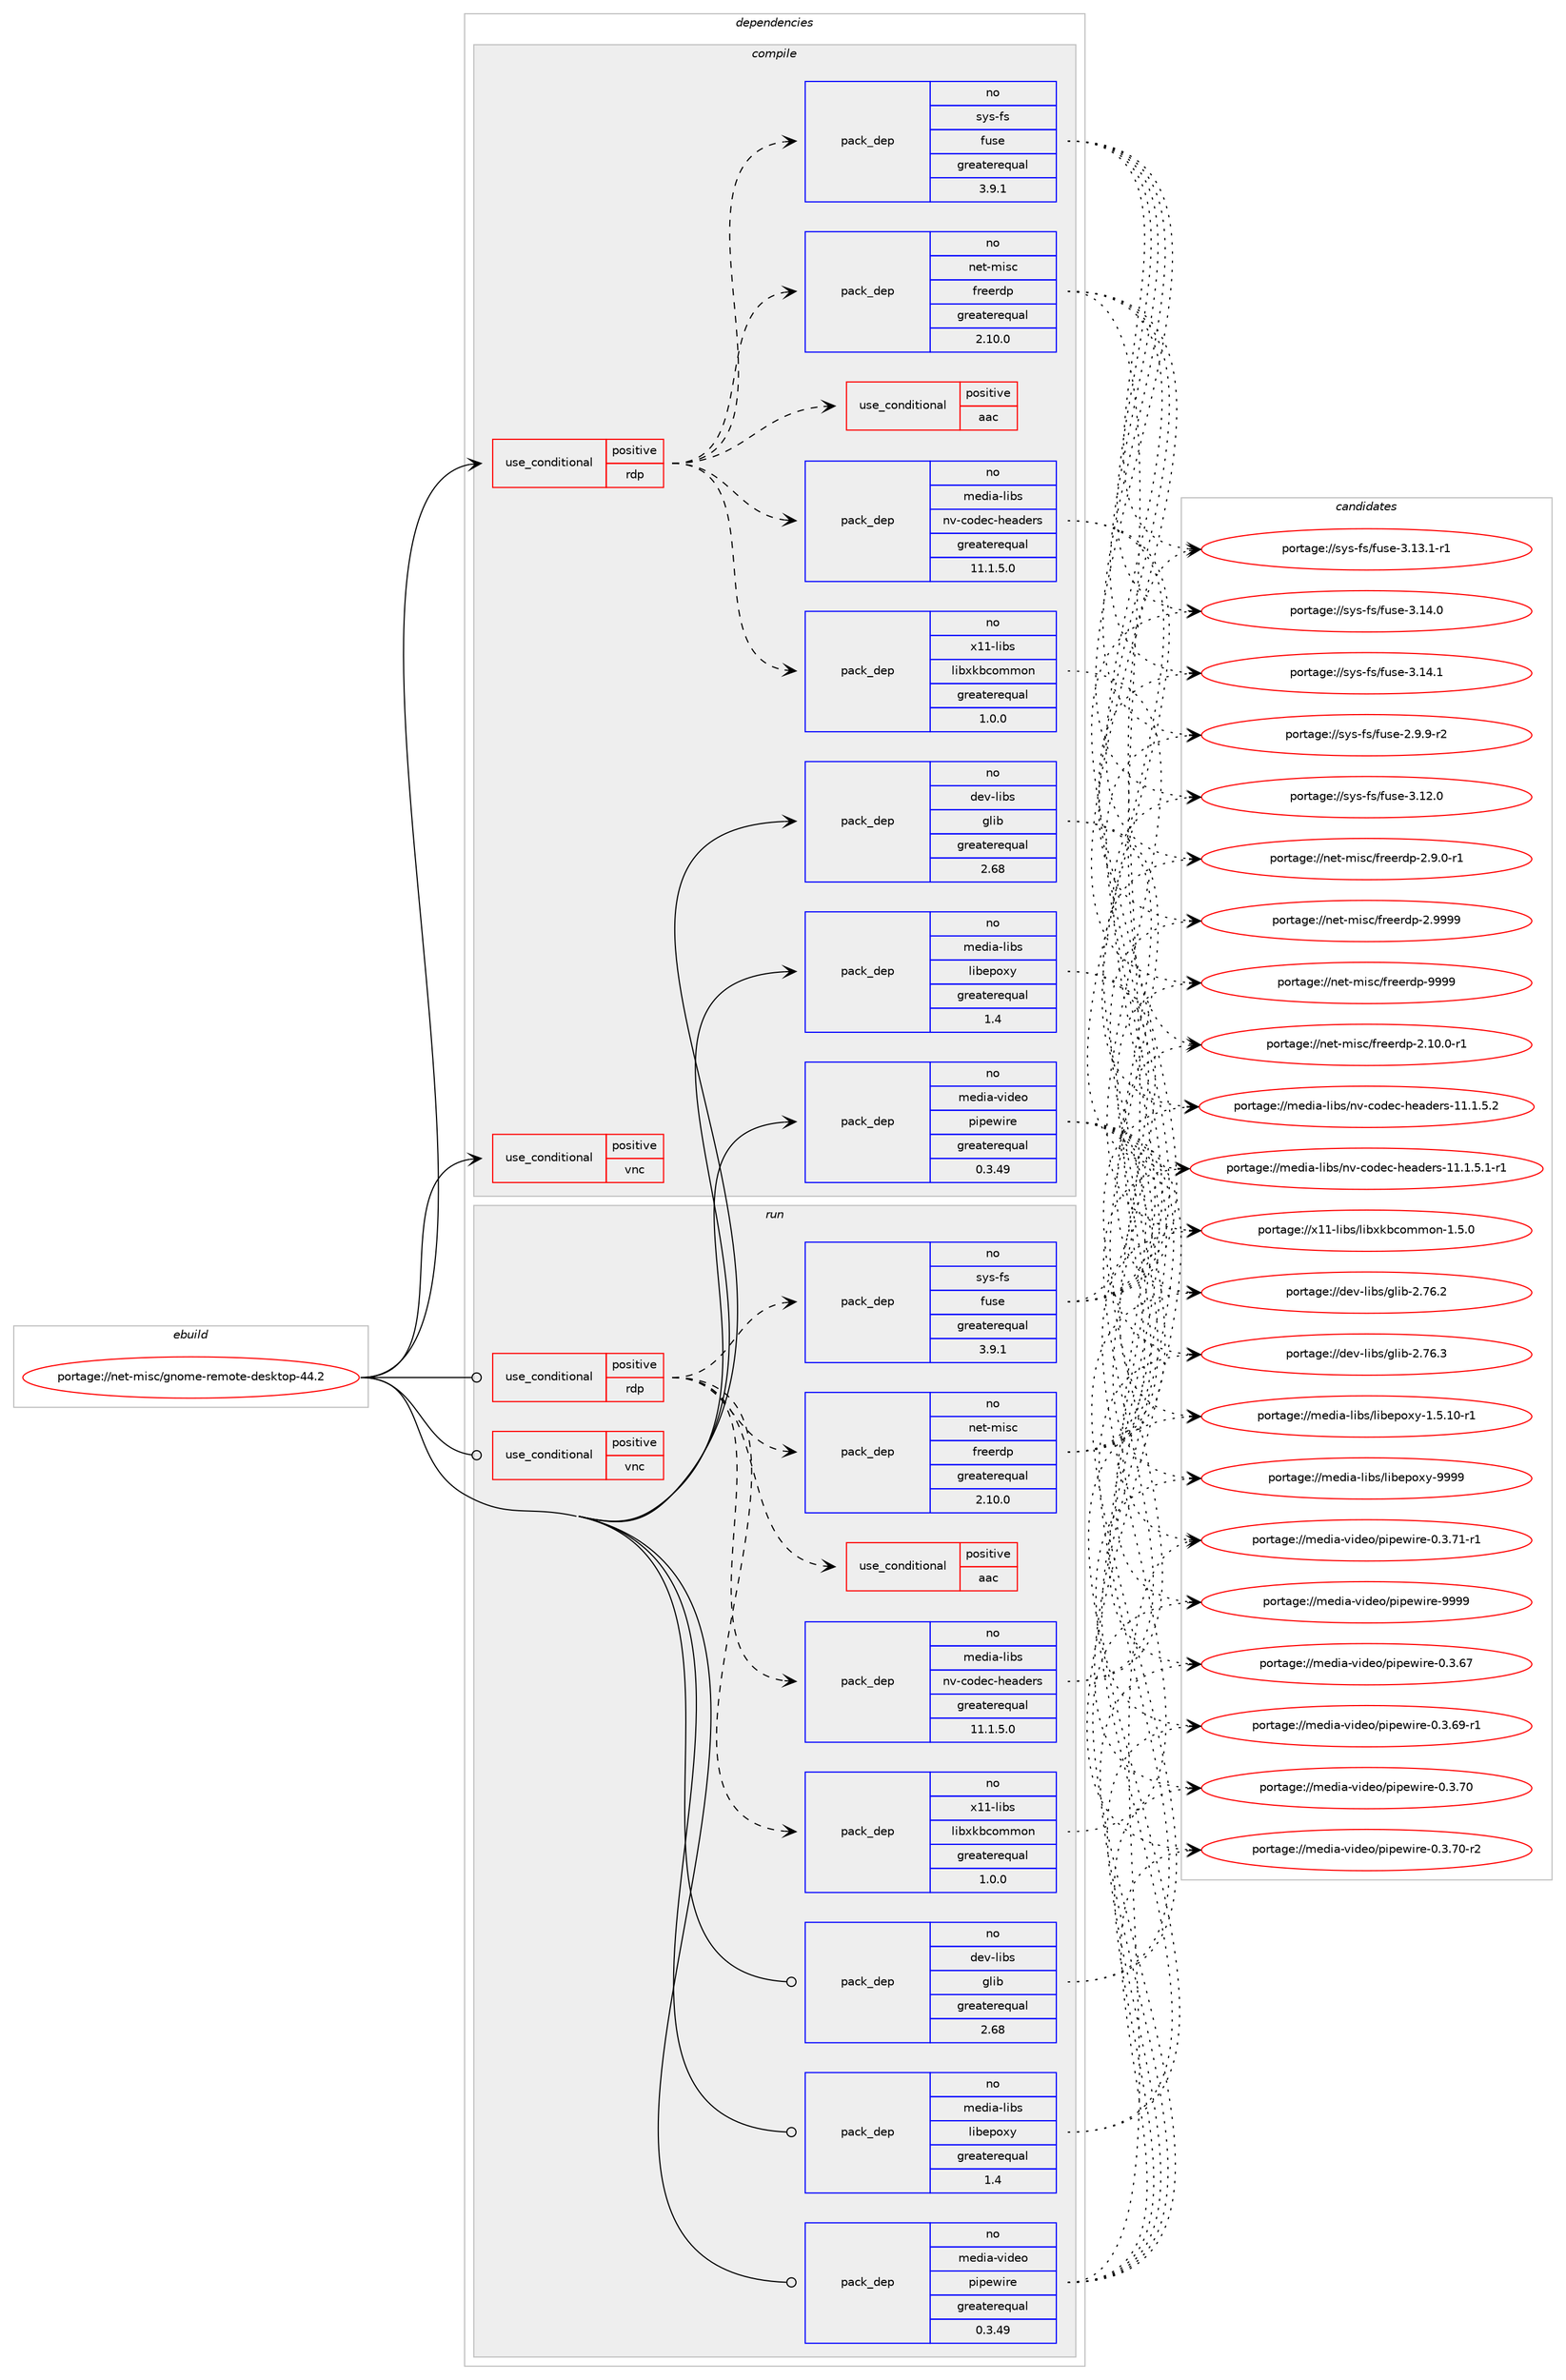 digraph prolog {

# *************
# Graph options
# *************

newrank=true;
concentrate=true;
compound=true;
graph [rankdir=LR,fontname=Helvetica,fontsize=10,ranksep=1.5];#, ranksep=2.5, nodesep=0.2];
edge  [arrowhead=vee];
node  [fontname=Helvetica,fontsize=10];

# **********
# The ebuild
# **********

subgraph cluster_leftcol {
color=gray;
label=<<i>ebuild</i>>;
id [label="portage://net-misc/gnome-remote-desktop-44.2", color=red, width=4, href="../net-misc/gnome-remote-desktop-44.2.svg"];
}

# ****************
# The dependencies
# ****************

subgraph cluster_midcol {
color=gray;
label=<<i>dependencies</i>>;
subgraph cluster_compile {
fillcolor="#eeeeee";
style=filled;
label=<<i>compile</i>>;
subgraph cond679 {
dependency990 [label=<<TABLE BORDER="0" CELLBORDER="1" CELLSPACING="0" CELLPADDING="4"><TR><TD ROWSPAN="3" CELLPADDING="10">use_conditional</TD></TR><TR><TD>positive</TD></TR><TR><TD>rdp</TD></TR></TABLE>>, shape=none, color=red];
subgraph pack305 {
dependency991 [label=<<TABLE BORDER="0" CELLBORDER="1" CELLSPACING="0" CELLPADDING="4" WIDTH="220"><TR><TD ROWSPAN="6" CELLPADDING="30">pack_dep</TD></TR><TR><TD WIDTH="110">no</TD></TR><TR><TD>media-libs</TD></TR><TR><TD>nv-codec-headers</TD></TR><TR><TD>greaterequal</TD></TR><TR><TD>11.1.5.0</TD></TR></TABLE>>, shape=none, color=blue];
}
dependency990:e -> dependency991:w [weight=20,style="dashed",arrowhead="vee"];
subgraph pack306 {
dependency992 [label=<<TABLE BORDER="0" CELLBORDER="1" CELLSPACING="0" CELLPADDING="4" WIDTH="220"><TR><TD ROWSPAN="6" CELLPADDING="30">pack_dep</TD></TR><TR><TD WIDTH="110">no</TD></TR><TR><TD>net-misc</TD></TR><TR><TD>freerdp</TD></TR><TR><TD>greaterequal</TD></TR><TR><TD>2.10.0</TD></TR></TABLE>>, shape=none, color=blue];
}
dependency990:e -> dependency992:w [weight=20,style="dashed",arrowhead="vee"];
subgraph pack307 {
dependency993 [label=<<TABLE BORDER="0" CELLBORDER="1" CELLSPACING="0" CELLPADDING="4" WIDTH="220"><TR><TD ROWSPAN="6" CELLPADDING="30">pack_dep</TD></TR><TR><TD WIDTH="110">no</TD></TR><TR><TD>sys-fs</TD></TR><TR><TD>fuse</TD></TR><TR><TD>greaterequal</TD></TR><TR><TD>3.9.1</TD></TR></TABLE>>, shape=none, color=blue];
}
dependency990:e -> dependency993:w [weight=20,style="dashed",arrowhead="vee"];
subgraph pack308 {
dependency994 [label=<<TABLE BORDER="0" CELLBORDER="1" CELLSPACING="0" CELLPADDING="4" WIDTH="220"><TR><TD ROWSPAN="6" CELLPADDING="30">pack_dep</TD></TR><TR><TD WIDTH="110">no</TD></TR><TR><TD>x11-libs</TD></TR><TR><TD>libxkbcommon</TD></TR><TR><TD>greaterequal</TD></TR><TR><TD>1.0.0</TD></TR></TABLE>>, shape=none, color=blue];
}
dependency990:e -> dependency994:w [weight=20,style="dashed",arrowhead="vee"];
subgraph cond680 {
dependency995 [label=<<TABLE BORDER="0" CELLBORDER="1" CELLSPACING="0" CELLPADDING="4"><TR><TD ROWSPAN="3" CELLPADDING="10">use_conditional</TD></TR><TR><TD>positive</TD></TR><TR><TD>aac</TD></TR></TABLE>>, shape=none, color=red];
# *** BEGIN UNKNOWN DEPENDENCY TYPE (TODO) ***
# dependency995 -> package_dependency(portage://net-misc/gnome-remote-desktop-44.2,install,no,media-libs,fdk-aac,none,[,,],any_same_slot,[])
# *** END UNKNOWN DEPENDENCY TYPE (TODO) ***

}
dependency990:e -> dependency995:w [weight=20,style="dashed",arrowhead="vee"];
}
id:e -> dependency990:w [weight=20,style="solid",arrowhead="vee"];
subgraph cond681 {
dependency996 [label=<<TABLE BORDER="0" CELLBORDER="1" CELLSPACING="0" CELLPADDING="4"><TR><TD ROWSPAN="3" CELLPADDING="10">use_conditional</TD></TR><TR><TD>positive</TD></TR><TR><TD>vnc</TD></TR></TABLE>>, shape=none, color=red];
# *** BEGIN UNKNOWN DEPENDENCY TYPE (TODO) ***
# dependency996 -> package_dependency(portage://net-misc/gnome-remote-desktop-44.2,install,no,net-libs,libvncserver,none,[,,],[],[])
# *** END UNKNOWN DEPENDENCY TYPE (TODO) ***

}
id:e -> dependency996:w [weight=20,style="solid",arrowhead="vee"];
# *** BEGIN UNKNOWN DEPENDENCY TYPE (TODO) ***
# id -> package_dependency(portage://net-misc/gnome-remote-desktop-44.2,install,no,app-crypt,libsecret,none,[,,],[],[])
# *** END UNKNOWN DEPENDENCY TYPE (TODO) ***

# *** BEGIN UNKNOWN DEPENDENCY TYPE (TODO) ***
# id -> package_dependency(portage://net-misc/gnome-remote-desktop-44.2,install,no,app-crypt,tpm2-tss,none,[,,],any_same_slot,[])
# *** END UNKNOWN DEPENDENCY TYPE (TODO) ***

subgraph pack309 {
dependency997 [label=<<TABLE BORDER="0" CELLBORDER="1" CELLSPACING="0" CELLPADDING="4" WIDTH="220"><TR><TD ROWSPAN="6" CELLPADDING="30">pack_dep</TD></TR><TR><TD WIDTH="110">no</TD></TR><TR><TD>dev-libs</TD></TR><TR><TD>glib</TD></TR><TR><TD>greaterequal</TD></TR><TR><TD>2.68</TD></TR></TABLE>>, shape=none, color=blue];
}
id:e -> dependency997:w [weight=20,style="solid",arrowhead="vee"];
subgraph pack310 {
dependency998 [label=<<TABLE BORDER="0" CELLBORDER="1" CELLSPACING="0" CELLPADDING="4" WIDTH="220"><TR><TD ROWSPAN="6" CELLPADDING="30">pack_dep</TD></TR><TR><TD WIDTH="110">no</TD></TR><TR><TD>media-libs</TD></TR><TR><TD>libepoxy</TD></TR><TR><TD>greaterequal</TD></TR><TR><TD>1.4</TD></TR></TABLE>>, shape=none, color=blue];
}
id:e -> dependency998:w [weight=20,style="solid",arrowhead="vee"];
subgraph pack311 {
dependency999 [label=<<TABLE BORDER="0" CELLBORDER="1" CELLSPACING="0" CELLPADDING="4" WIDTH="220"><TR><TD ROWSPAN="6" CELLPADDING="30">pack_dep</TD></TR><TR><TD WIDTH="110">no</TD></TR><TR><TD>media-video</TD></TR><TR><TD>pipewire</TD></TR><TR><TD>greaterequal</TD></TR><TR><TD>0.3.49</TD></TR></TABLE>>, shape=none, color=blue];
}
id:e -> dependency999:w [weight=20,style="solid",arrowhead="vee"];
# *** BEGIN UNKNOWN DEPENDENCY TYPE (TODO) ***
# id -> package_dependency(portage://net-misc/gnome-remote-desktop-44.2,install,no,x11-libs,cairo,none,[,,],[],[])
# *** END UNKNOWN DEPENDENCY TYPE (TODO) ***

# *** BEGIN UNKNOWN DEPENDENCY TYPE (TODO) ***
# id -> package_dependency(portage://net-misc/gnome-remote-desktop-44.2,install,no,x11-libs,libdrm,none,[,,],[],[])
# *** END UNKNOWN DEPENDENCY TYPE (TODO) ***

# *** BEGIN UNKNOWN DEPENDENCY TYPE (TODO) ***
# id -> package_dependency(portage://net-misc/gnome-remote-desktop-44.2,install,no,x11-libs,libnotify,none,[,,],[],[])
# *** END UNKNOWN DEPENDENCY TYPE (TODO) ***

}
subgraph cluster_compileandrun {
fillcolor="#eeeeee";
style=filled;
label=<<i>compile and run</i>>;
}
subgraph cluster_run {
fillcolor="#eeeeee";
style=filled;
label=<<i>run</i>>;
subgraph cond682 {
dependency1000 [label=<<TABLE BORDER="0" CELLBORDER="1" CELLSPACING="0" CELLPADDING="4"><TR><TD ROWSPAN="3" CELLPADDING="10">use_conditional</TD></TR><TR><TD>positive</TD></TR><TR><TD>rdp</TD></TR></TABLE>>, shape=none, color=red];
subgraph pack312 {
dependency1001 [label=<<TABLE BORDER="0" CELLBORDER="1" CELLSPACING="0" CELLPADDING="4" WIDTH="220"><TR><TD ROWSPAN="6" CELLPADDING="30">pack_dep</TD></TR><TR><TD WIDTH="110">no</TD></TR><TR><TD>media-libs</TD></TR><TR><TD>nv-codec-headers</TD></TR><TR><TD>greaterequal</TD></TR><TR><TD>11.1.5.0</TD></TR></TABLE>>, shape=none, color=blue];
}
dependency1000:e -> dependency1001:w [weight=20,style="dashed",arrowhead="vee"];
subgraph pack313 {
dependency1002 [label=<<TABLE BORDER="0" CELLBORDER="1" CELLSPACING="0" CELLPADDING="4" WIDTH="220"><TR><TD ROWSPAN="6" CELLPADDING="30">pack_dep</TD></TR><TR><TD WIDTH="110">no</TD></TR><TR><TD>net-misc</TD></TR><TR><TD>freerdp</TD></TR><TR><TD>greaterequal</TD></TR><TR><TD>2.10.0</TD></TR></TABLE>>, shape=none, color=blue];
}
dependency1000:e -> dependency1002:w [weight=20,style="dashed",arrowhead="vee"];
subgraph pack314 {
dependency1003 [label=<<TABLE BORDER="0" CELLBORDER="1" CELLSPACING="0" CELLPADDING="4" WIDTH="220"><TR><TD ROWSPAN="6" CELLPADDING="30">pack_dep</TD></TR><TR><TD WIDTH="110">no</TD></TR><TR><TD>sys-fs</TD></TR><TR><TD>fuse</TD></TR><TR><TD>greaterequal</TD></TR><TR><TD>3.9.1</TD></TR></TABLE>>, shape=none, color=blue];
}
dependency1000:e -> dependency1003:w [weight=20,style="dashed",arrowhead="vee"];
subgraph pack315 {
dependency1004 [label=<<TABLE BORDER="0" CELLBORDER="1" CELLSPACING="0" CELLPADDING="4" WIDTH="220"><TR><TD ROWSPAN="6" CELLPADDING="30">pack_dep</TD></TR><TR><TD WIDTH="110">no</TD></TR><TR><TD>x11-libs</TD></TR><TR><TD>libxkbcommon</TD></TR><TR><TD>greaterequal</TD></TR><TR><TD>1.0.0</TD></TR></TABLE>>, shape=none, color=blue];
}
dependency1000:e -> dependency1004:w [weight=20,style="dashed",arrowhead="vee"];
subgraph cond683 {
dependency1005 [label=<<TABLE BORDER="0" CELLBORDER="1" CELLSPACING="0" CELLPADDING="4"><TR><TD ROWSPAN="3" CELLPADDING="10">use_conditional</TD></TR><TR><TD>positive</TD></TR><TR><TD>aac</TD></TR></TABLE>>, shape=none, color=red];
# *** BEGIN UNKNOWN DEPENDENCY TYPE (TODO) ***
# dependency1005 -> package_dependency(portage://net-misc/gnome-remote-desktop-44.2,run,no,media-libs,fdk-aac,none,[,,],any_same_slot,[])
# *** END UNKNOWN DEPENDENCY TYPE (TODO) ***

}
dependency1000:e -> dependency1005:w [weight=20,style="dashed",arrowhead="vee"];
}
id:e -> dependency1000:w [weight=20,style="solid",arrowhead="odot"];
subgraph cond684 {
dependency1006 [label=<<TABLE BORDER="0" CELLBORDER="1" CELLSPACING="0" CELLPADDING="4"><TR><TD ROWSPAN="3" CELLPADDING="10">use_conditional</TD></TR><TR><TD>positive</TD></TR><TR><TD>vnc</TD></TR></TABLE>>, shape=none, color=red];
# *** BEGIN UNKNOWN DEPENDENCY TYPE (TODO) ***
# dependency1006 -> package_dependency(portage://net-misc/gnome-remote-desktop-44.2,run,no,net-libs,libvncserver,none,[,,],[],[])
# *** END UNKNOWN DEPENDENCY TYPE (TODO) ***

}
id:e -> dependency1006:w [weight=20,style="solid",arrowhead="odot"];
# *** BEGIN UNKNOWN DEPENDENCY TYPE (TODO) ***
# id -> package_dependency(portage://net-misc/gnome-remote-desktop-44.2,run,no,app-crypt,libsecret,none,[,,],[],[])
# *** END UNKNOWN DEPENDENCY TYPE (TODO) ***

# *** BEGIN UNKNOWN DEPENDENCY TYPE (TODO) ***
# id -> package_dependency(portage://net-misc/gnome-remote-desktop-44.2,run,no,app-crypt,tpm2-tss,none,[,,],any_same_slot,[])
# *** END UNKNOWN DEPENDENCY TYPE (TODO) ***

subgraph pack316 {
dependency1007 [label=<<TABLE BORDER="0" CELLBORDER="1" CELLSPACING="0" CELLPADDING="4" WIDTH="220"><TR><TD ROWSPAN="6" CELLPADDING="30">pack_dep</TD></TR><TR><TD WIDTH="110">no</TD></TR><TR><TD>dev-libs</TD></TR><TR><TD>glib</TD></TR><TR><TD>greaterequal</TD></TR><TR><TD>2.68</TD></TR></TABLE>>, shape=none, color=blue];
}
id:e -> dependency1007:w [weight=20,style="solid",arrowhead="odot"];
subgraph pack317 {
dependency1008 [label=<<TABLE BORDER="0" CELLBORDER="1" CELLSPACING="0" CELLPADDING="4" WIDTH="220"><TR><TD ROWSPAN="6" CELLPADDING="30">pack_dep</TD></TR><TR><TD WIDTH="110">no</TD></TR><TR><TD>media-libs</TD></TR><TR><TD>libepoxy</TD></TR><TR><TD>greaterequal</TD></TR><TR><TD>1.4</TD></TR></TABLE>>, shape=none, color=blue];
}
id:e -> dependency1008:w [weight=20,style="solid",arrowhead="odot"];
subgraph pack318 {
dependency1009 [label=<<TABLE BORDER="0" CELLBORDER="1" CELLSPACING="0" CELLPADDING="4" WIDTH="220"><TR><TD ROWSPAN="6" CELLPADDING="30">pack_dep</TD></TR><TR><TD WIDTH="110">no</TD></TR><TR><TD>media-video</TD></TR><TR><TD>pipewire</TD></TR><TR><TD>greaterequal</TD></TR><TR><TD>0.3.49</TD></TR></TABLE>>, shape=none, color=blue];
}
id:e -> dependency1009:w [weight=20,style="solid",arrowhead="odot"];
# *** BEGIN UNKNOWN DEPENDENCY TYPE (TODO) ***
# id -> package_dependency(portage://net-misc/gnome-remote-desktop-44.2,run,no,x11-libs,cairo,none,[,,],[],[])
# *** END UNKNOWN DEPENDENCY TYPE (TODO) ***

# *** BEGIN UNKNOWN DEPENDENCY TYPE (TODO) ***
# id -> package_dependency(portage://net-misc/gnome-remote-desktop-44.2,run,no,x11-libs,libdrm,none,[,,],[],[])
# *** END UNKNOWN DEPENDENCY TYPE (TODO) ***

# *** BEGIN UNKNOWN DEPENDENCY TYPE (TODO) ***
# id -> package_dependency(portage://net-misc/gnome-remote-desktop-44.2,run,no,x11-libs,libnotify,none,[,,],[],[])
# *** END UNKNOWN DEPENDENCY TYPE (TODO) ***

# *** BEGIN UNKNOWN DEPENDENCY TYPE (TODO) ***
# id -> package_dependency(portage://net-misc/gnome-remote-desktop-44.2,run,no,x11-wm,mutter,none,[,,],[],[use(enable(screencast),none)])
# *** END UNKNOWN DEPENDENCY TYPE (TODO) ***

}
}

# **************
# The candidates
# **************

subgraph cluster_choices {
rank=same;
color=gray;
label=<<i>candidates</i>>;

subgraph choice305 {
color=black;
nodesep=1;
choice1091011001059745108105981154711011845991111001019945104101971001011141154549494649465346494511449 [label="portage://media-libs/nv-codec-headers-11.1.5.1-r1", color=red, width=4,href="../media-libs/nv-codec-headers-11.1.5.1-r1.svg"];
choice109101100105974510810598115471101184599111100101994510410197100101114115454949464946534650 [label="portage://media-libs/nv-codec-headers-11.1.5.2", color=red, width=4,href="../media-libs/nv-codec-headers-11.1.5.2.svg"];
dependency991:e -> choice1091011001059745108105981154711011845991111001019945104101971001011141154549494649465346494511449:w [style=dotted,weight="100"];
dependency991:e -> choice109101100105974510810598115471101184599111100101994510410197100101114115454949464946534650:w [style=dotted,weight="100"];
}
subgraph choice306 {
color=black;
nodesep=1;
choice110101116451091051159947102114101101114100112455046494846484511449 [label="portage://net-misc/freerdp-2.10.0-r1", color=red, width=4,href="../net-misc/freerdp-2.10.0-r1.svg"];
choice1101011164510910511599471021141011011141001124550465746484511449 [label="portage://net-misc/freerdp-2.9.0-r1", color=red, width=4,href="../net-misc/freerdp-2.9.0-r1.svg"];
choice11010111645109105115994710211410110111410011245504657575757 [label="portage://net-misc/freerdp-2.9999", color=red, width=4,href="../net-misc/freerdp-2.9999.svg"];
choice1101011164510910511599471021141011011141001124557575757 [label="portage://net-misc/freerdp-9999", color=red, width=4,href="../net-misc/freerdp-9999.svg"];
dependency992:e -> choice110101116451091051159947102114101101114100112455046494846484511449:w [style=dotted,weight="100"];
dependency992:e -> choice1101011164510910511599471021141011011141001124550465746484511449:w [style=dotted,weight="100"];
dependency992:e -> choice11010111645109105115994710211410110111410011245504657575757:w [style=dotted,weight="100"];
dependency992:e -> choice1101011164510910511599471021141011011141001124557575757:w [style=dotted,weight="100"];
}
subgraph choice307 {
color=black;
nodesep=1;
choice11512111545102115471021171151014550465746574511450 [label="portage://sys-fs/fuse-2.9.9-r2", color=red, width=4,href="../sys-fs/fuse-2.9.9-r2.svg"];
choice115121115451021154710211711510145514649504648 [label="portage://sys-fs/fuse-3.12.0", color=red, width=4,href="../sys-fs/fuse-3.12.0.svg"];
choice1151211154510211547102117115101455146495146494511449 [label="portage://sys-fs/fuse-3.13.1-r1", color=red, width=4,href="../sys-fs/fuse-3.13.1-r1.svg"];
choice115121115451021154710211711510145514649524648 [label="portage://sys-fs/fuse-3.14.0", color=red, width=4,href="../sys-fs/fuse-3.14.0.svg"];
choice115121115451021154710211711510145514649524649 [label="portage://sys-fs/fuse-3.14.1", color=red, width=4,href="../sys-fs/fuse-3.14.1.svg"];
dependency993:e -> choice11512111545102115471021171151014550465746574511450:w [style=dotted,weight="100"];
dependency993:e -> choice115121115451021154710211711510145514649504648:w [style=dotted,weight="100"];
dependency993:e -> choice1151211154510211547102117115101455146495146494511449:w [style=dotted,weight="100"];
dependency993:e -> choice115121115451021154710211711510145514649524648:w [style=dotted,weight="100"];
dependency993:e -> choice115121115451021154710211711510145514649524649:w [style=dotted,weight="100"];
}
subgraph choice308 {
color=black;
nodesep=1;
choice1204949451081059811547108105981201079899111109109111110454946534648 [label="portage://x11-libs/libxkbcommon-1.5.0", color=red, width=4,href="../x11-libs/libxkbcommon-1.5.0.svg"];
dependency994:e -> choice1204949451081059811547108105981201079899111109109111110454946534648:w [style=dotted,weight="100"];
}
subgraph choice309 {
color=black;
nodesep=1;
choice1001011184510810598115471031081059845504655544650 [label="portage://dev-libs/glib-2.76.2", color=red, width=4,href="../dev-libs/glib-2.76.2.svg"];
choice1001011184510810598115471031081059845504655544651 [label="portage://dev-libs/glib-2.76.3", color=red, width=4,href="../dev-libs/glib-2.76.3.svg"];
dependency997:e -> choice1001011184510810598115471031081059845504655544650:w [style=dotted,weight="100"];
dependency997:e -> choice1001011184510810598115471031081059845504655544651:w [style=dotted,weight="100"];
}
subgraph choice310 {
color=black;
nodesep=1;
choice1091011001059745108105981154710810598101112111120121454946534649484511449 [label="portage://media-libs/libepoxy-1.5.10-r1", color=red, width=4,href="../media-libs/libepoxy-1.5.10-r1.svg"];
choice10910110010597451081059811547108105981011121111201214557575757 [label="portage://media-libs/libepoxy-9999", color=red, width=4,href="../media-libs/libepoxy-9999.svg"];
dependency998:e -> choice1091011001059745108105981154710810598101112111120121454946534649484511449:w [style=dotted,weight="100"];
dependency998:e -> choice10910110010597451081059811547108105981011121111201214557575757:w [style=dotted,weight="100"];
}
subgraph choice311 {
color=black;
nodesep=1;
choice10910110010597451181051001011114711210511210111910511410145484651465455 [label="portage://media-video/pipewire-0.3.67", color=red, width=4,href="../media-video/pipewire-0.3.67.svg"];
choice109101100105974511810510010111147112105112101119105114101454846514654574511449 [label="portage://media-video/pipewire-0.3.69-r1", color=red, width=4,href="../media-video/pipewire-0.3.69-r1.svg"];
choice10910110010597451181051001011114711210511210111910511410145484651465548 [label="portage://media-video/pipewire-0.3.70", color=red, width=4,href="../media-video/pipewire-0.3.70.svg"];
choice109101100105974511810510010111147112105112101119105114101454846514655484511450 [label="portage://media-video/pipewire-0.3.70-r2", color=red, width=4,href="../media-video/pipewire-0.3.70-r2.svg"];
choice109101100105974511810510010111147112105112101119105114101454846514655494511449 [label="portage://media-video/pipewire-0.3.71-r1", color=red, width=4,href="../media-video/pipewire-0.3.71-r1.svg"];
choice1091011001059745118105100101111471121051121011191051141014557575757 [label="portage://media-video/pipewire-9999", color=red, width=4,href="../media-video/pipewire-9999.svg"];
dependency999:e -> choice10910110010597451181051001011114711210511210111910511410145484651465455:w [style=dotted,weight="100"];
dependency999:e -> choice109101100105974511810510010111147112105112101119105114101454846514654574511449:w [style=dotted,weight="100"];
dependency999:e -> choice10910110010597451181051001011114711210511210111910511410145484651465548:w [style=dotted,weight="100"];
dependency999:e -> choice109101100105974511810510010111147112105112101119105114101454846514655484511450:w [style=dotted,weight="100"];
dependency999:e -> choice109101100105974511810510010111147112105112101119105114101454846514655494511449:w [style=dotted,weight="100"];
dependency999:e -> choice1091011001059745118105100101111471121051121011191051141014557575757:w [style=dotted,weight="100"];
}
subgraph choice312 {
color=black;
nodesep=1;
choice1091011001059745108105981154711011845991111001019945104101971001011141154549494649465346494511449 [label="portage://media-libs/nv-codec-headers-11.1.5.1-r1", color=red, width=4,href="../media-libs/nv-codec-headers-11.1.5.1-r1.svg"];
choice109101100105974510810598115471101184599111100101994510410197100101114115454949464946534650 [label="portage://media-libs/nv-codec-headers-11.1.5.2", color=red, width=4,href="../media-libs/nv-codec-headers-11.1.5.2.svg"];
dependency1001:e -> choice1091011001059745108105981154711011845991111001019945104101971001011141154549494649465346494511449:w [style=dotted,weight="100"];
dependency1001:e -> choice109101100105974510810598115471101184599111100101994510410197100101114115454949464946534650:w [style=dotted,weight="100"];
}
subgraph choice313 {
color=black;
nodesep=1;
choice110101116451091051159947102114101101114100112455046494846484511449 [label="portage://net-misc/freerdp-2.10.0-r1", color=red, width=4,href="../net-misc/freerdp-2.10.0-r1.svg"];
choice1101011164510910511599471021141011011141001124550465746484511449 [label="portage://net-misc/freerdp-2.9.0-r1", color=red, width=4,href="../net-misc/freerdp-2.9.0-r1.svg"];
choice11010111645109105115994710211410110111410011245504657575757 [label="portage://net-misc/freerdp-2.9999", color=red, width=4,href="../net-misc/freerdp-2.9999.svg"];
choice1101011164510910511599471021141011011141001124557575757 [label="portage://net-misc/freerdp-9999", color=red, width=4,href="../net-misc/freerdp-9999.svg"];
dependency1002:e -> choice110101116451091051159947102114101101114100112455046494846484511449:w [style=dotted,weight="100"];
dependency1002:e -> choice1101011164510910511599471021141011011141001124550465746484511449:w [style=dotted,weight="100"];
dependency1002:e -> choice11010111645109105115994710211410110111410011245504657575757:w [style=dotted,weight="100"];
dependency1002:e -> choice1101011164510910511599471021141011011141001124557575757:w [style=dotted,weight="100"];
}
subgraph choice314 {
color=black;
nodesep=1;
choice11512111545102115471021171151014550465746574511450 [label="portage://sys-fs/fuse-2.9.9-r2", color=red, width=4,href="../sys-fs/fuse-2.9.9-r2.svg"];
choice115121115451021154710211711510145514649504648 [label="portage://sys-fs/fuse-3.12.0", color=red, width=4,href="../sys-fs/fuse-3.12.0.svg"];
choice1151211154510211547102117115101455146495146494511449 [label="portage://sys-fs/fuse-3.13.1-r1", color=red, width=4,href="../sys-fs/fuse-3.13.1-r1.svg"];
choice115121115451021154710211711510145514649524648 [label="portage://sys-fs/fuse-3.14.0", color=red, width=4,href="../sys-fs/fuse-3.14.0.svg"];
choice115121115451021154710211711510145514649524649 [label="portage://sys-fs/fuse-3.14.1", color=red, width=4,href="../sys-fs/fuse-3.14.1.svg"];
dependency1003:e -> choice11512111545102115471021171151014550465746574511450:w [style=dotted,weight="100"];
dependency1003:e -> choice115121115451021154710211711510145514649504648:w [style=dotted,weight="100"];
dependency1003:e -> choice1151211154510211547102117115101455146495146494511449:w [style=dotted,weight="100"];
dependency1003:e -> choice115121115451021154710211711510145514649524648:w [style=dotted,weight="100"];
dependency1003:e -> choice115121115451021154710211711510145514649524649:w [style=dotted,weight="100"];
}
subgraph choice315 {
color=black;
nodesep=1;
choice1204949451081059811547108105981201079899111109109111110454946534648 [label="portage://x11-libs/libxkbcommon-1.5.0", color=red, width=4,href="../x11-libs/libxkbcommon-1.5.0.svg"];
dependency1004:e -> choice1204949451081059811547108105981201079899111109109111110454946534648:w [style=dotted,weight="100"];
}
subgraph choice316 {
color=black;
nodesep=1;
choice1001011184510810598115471031081059845504655544650 [label="portage://dev-libs/glib-2.76.2", color=red, width=4,href="../dev-libs/glib-2.76.2.svg"];
choice1001011184510810598115471031081059845504655544651 [label="portage://dev-libs/glib-2.76.3", color=red, width=4,href="../dev-libs/glib-2.76.3.svg"];
dependency1007:e -> choice1001011184510810598115471031081059845504655544650:w [style=dotted,weight="100"];
dependency1007:e -> choice1001011184510810598115471031081059845504655544651:w [style=dotted,weight="100"];
}
subgraph choice317 {
color=black;
nodesep=1;
choice1091011001059745108105981154710810598101112111120121454946534649484511449 [label="portage://media-libs/libepoxy-1.5.10-r1", color=red, width=4,href="../media-libs/libepoxy-1.5.10-r1.svg"];
choice10910110010597451081059811547108105981011121111201214557575757 [label="portage://media-libs/libepoxy-9999", color=red, width=4,href="../media-libs/libepoxy-9999.svg"];
dependency1008:e -> choice1091011001059745108105981154710810598101112111120121454946534649484511449:w [style=dotted,weight="100"];
dependency1008:e -> choice10910110010597451081059811547108105981011121111201214557575757:w [style=dotted,weight="100"];
}
subgraph choice318 {
color=black;
nodesep=1;
choice10910110010597451181051001011114711210511210111910511410145484651465455 [label="portage://media-video/pipewire-0.3.67", color=red, width=4,href="../media-video/pipewire-0.3.67.svg"];
choice109101100105974511810510010111147112105112101119105114101454846514654574511449 [label="portage://media-video/pipewire-0.3.69-r1", color=red, width=4,href="../media-video/pipewire-0.3.69-r1.svg"];
choice10910110010597451181051001011114711210511210111910511410145484651465548 [label="portage://media-video/pipewire-0.3.70", color=red, width=4,href="../media-video/pipewire-0.3.70.svg"];
choice109101100105974511810510010111147112105112101119105114101454846514655484511450 [label="portage://media-video/pipewire-0.3.70-r2", color=red, width=4,href="../media-video/pipewire-0.3.70-r2.svg"];
choice109101100105974511810510010111147112105112101119105114101454846514655494511449 [label="portage://media-video/pipewire-0.3.71-r1", color=red, width=4,href="../media-video/pipewire-0.3.71-r1.svg"];
choice1091011001059745118105100101111471121051121011191051141014557575757 [label="portage://media-video/pipewire-9999", color=red, width=4,href="../media-video/pipewire-9999.svg"];
dependency1009:e -> choice10910110010597451181051001011114711210511210111910511410145484651465455:w [style=dotted,weight="100"];
dependency1009:e -> choice109101100105974511810510010111147112105112101119105114101454846514654574511449:w [style=dotted,weight="100"];
dependency1009:e -> choice10910110010597451181051001011114711210511210111910511410145484651465548:w [style=dotted,weight="100"];
dependency1009:e -> choice109101100105974511810510010111147112105112101119105114101454846514655484511450:w [style=dotted,weight="100"];
dependency1009:e -> choice109101100105974511810510010111147112105112101119105114101454846514655494511449:w [style=dotted,weight="100"];
dependency1009:e -> choice1091011001059745118105100101111471121051121011191051141014557575757:w [style=dotted,weight="100"];
}
}

}
